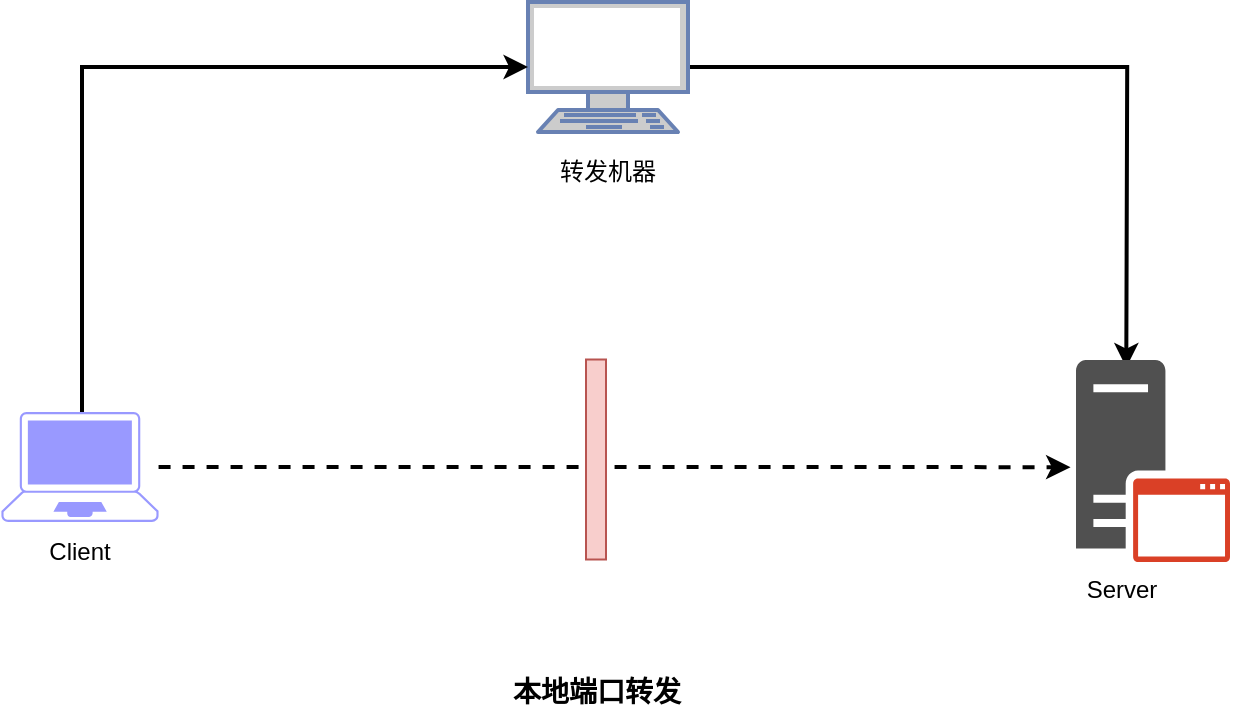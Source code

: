 <mxfile version="15.9.4" type="device" pages="3"><diagram id="7ow2UJt7da4E0r5nvbzI" name="本地端口转发"><mxGraphModel dx="975" dy="537" grid="1" gridSize="10" guides="1" tooltips="1" connect="1" arrows="1" fold="1" page="1" pageScale="1" pageWidth="827" pageHeight="1169" math="0" shadow="0"><root><mxCell id="0"/><mxCell id="1" parent="0"/><mxCell id="rXf2vm5v927PQ1ZMFBv2-22" style="edgeStyle=orthogonalEdgeStyle;rounded=0;orthogonalLoop=1;jettySize=auto;html=1;strokeWidth=2;" edge="1" parent="1" source="rXf2vm5v927PQ1ZMFBv2-16"><mxGeometry relative="1" as="geometry"><mxPoint x="678.14" y="262.75" as="targetPoint"/></mxGeometry></mxCell><mxCell id="rXf2vm5v927PQ1ZMFBv2-16" value="" style="fontColor=#0066CC;verticalAlign=top;verticalLabelPosition=bottom;labelPosition=center;align=center;html=1;outlineConnect=0;fillColor=#CCCCCC;strokeColor=#6881B3;gradientColor=none;gradientDirection=north;strokeWidth=2;shape=mxgraph.networks.terminal;" vertex="1" parent="1"><mxGeometry x="379" y="80" width="80" height="65" as="geometry"/></mxCell><mxCell id="rXf2vm5v927PQ1ZMFBv2-19" style="edgeStyle=orthogonalEdgeStyle;rounded=0;orthogonalLoop=1;jettySize=auto;html=1;strokeWidth=2;dashed=1;" edge="1" parent="1" source="rXf2vm5v927PQ1ZMFBv2-31"><mxGeometry relative="1" as="geometry"><mxPoint x="204" y="309.0" as="sourcePoint"/><mxPoint x="650.28" y="312.579" as="targetPoint"/></mxGeometry></mxCell><mxCell id="rXf2vm5v927PQ1ZMFBv2-28" style="edgeStyle=orthogonalEdgeStyle;rounded=0;orthogonalLoop=1;jettySize=auto;html=1;entryX=0;entryY=0.5;entryDx=0;entryDy=0;entryPerimeter=0;strokeWidth=2;exitX=0.5;exitY=0;exitDx=0;exitDy=0;exitPerimeter=0;" edge="1" parent="1" source="rXf2vm5v927PQ1ZMFBv2-31" target="rXf2vm5v927PQ1ZMFBv2-16"><mxGeometry relative="1" as="geometry"><mxPoint x="156.474" y="261.5" as="sourcePoint"/><Array as="points"><mxPoint x="156" y="285"/><mxPoint x="156" y="112"/></Array></mxGeometry></mxCell><mxCell id="rXf2vm5v927PQ1ZMFBv2-31" value="" style="points=[[0.13,0.02,0],[0.5,0,0],[0.87,0.02,0],[0.885,0.4,0],[0.985,0.985,0],[0.5,1,0],[0.015,0.985,0],[0.115,0.4,0]];verticalLabelPosition=bottom;sketch=0;html=1;verticalAlign=top;aspect=fixed;align=center;pointerEvents=1;shape=mxgraph.cisco19.laptop;fillColor=#9999FF;strokeColor=none;" vertex="1" parent="1"><mxGeometry x="115.71" y="285" width="78.57" height="55" as="geometry"/></mxCell><mxCell id="rXf2vm5v927PQ1ZMFBv2-32" value="" style="verticalLabelPosition=bottom;html=1;verticalAlign=top;align=center;shape=mxgraph.floorplan.wall;fillColor=#f8cecc;direction=south;strokeColor=#b85450;" vertex="1" parent="1"><mxGeometry x="412" y="258.75" width="2" height="100" as="geometry"/></mxCell><mxCell id="rXf2vm5v927PQ1ZMFBv2-33" value="Client" style="text;html=1;strokeColor=none;fillColor=none;align=center;verticalAlign=middle;whiteSpace=wrap;rounded=0;" vertex="1" parent="1"><mxGeometry x="125" y="340" width="60" height="30" as="geometry"/></mxCell><mxCell id="rXf2vm5v927PQ1ZMFBv2-34" value="Server" style="text;html=1;strokeColor=none;fillColor=none;align=center;verticalAlign=middle;whiteSpace=wrap;rounded=0;" vertex="1" parent="1"><mxGeometry x="646" y="359" width="60" height="30" as="geometry"/></mxCell><mxCell id="rXf2vm5v927PQ1ZMFBv2-35" value="转发机器" style="text;html=1;strokeColor=none;fillColor=none;align=center;verticalAlign=middle;whiteSpace=wrap;rounded=0;" vertex="1" parent="1"><mxGeometry x="389" y="150" width="60" height="30" as="geometry"/></mxCell><mxCell id="rXf2vm5v927PQ1ZMFBv2-36" value="&lt;font style=&quot;font-size: 14px&quot;&gt;&lt;b&gt;本地端口转发&lt;/b&gt;&lt;/font&gt;" style="text;html=1;strokeColor=none;fillColor=none;align=center;verticalAlign=middle;whiteSpace=wrap;rounded=0;" vertex="1" parent="1"><mxGeometry x="365.5" y="410" width="95" height="30" as="geometry"/></mxCell><mxCell id="8bfG7i20MwPLGXhLXJOe-2" value="" style="sketch=0;pointerEvents=1;shadow=0;dashed=0;html=1;strokeColor=none;fillColor=#505050;labelPosition=center;verticalLabelPosition=bottom;verticalAlign=top;outlineConnect=0;align=center;shape=mxgraph.office.servers.application_server_orange;fontSize=14;" vertex="1" parent="1"><mxGeometry x="653" y="259" width="77" height="101" as="geometry"/></mxCell></root></mxGraphModel></diagram><diagram id="ol_9qIE1gRmJqR9MM4I5" name="远程端口转发"><mxGraphModel dx="926" dy="510" grid="1" gridSize="10" guides="1" tooltips="1" connect="1" arrows="1" fold="1" page="1" pageScale="1" pageWidth="827" pageHeight="1169" math="0" shadow="0"><root><mxCell id="vendkVtO2mxuThxY4DRp-0"/><mxCell id="vendkVtO2mxuThxY4DRp-1" parent="vendkVtO2mxuThxY4DRp-0"/><mxCell id="fY_PuxKnpihQI6nvIrdu-1" value="" style="fontColor=#0066CC;verticalAlign=top;verticalLabelPosition=bottom;labelPosition=center;align=center;html=1;outlineConnect=0;fillColor=#CCCCCC;strokeColor=#6881B3;gradientColor=none;gradientDirection=north;strokeWidth=2;shape=mxgraph.networks.terminal;" vertex="1" parent="vendkVtO2mxuThxY4DRp-1"><mxGeometry x="379" y="80" width="80" height="65" as="geometry"/></mxCell><mxCell id="fY_PuxKnpihQI6nvIrdu-3" style="edgeStyle=orthogonalEdgeStyle;rounded=0;orthogonalLoop=1;jettySize=auto;html=1;entryX=0;entryY=0.5;entryDx=0;entryDy=0;entryPerimeter=0;strokeWidth=2;" edge="1" parent="vendkVtO2mxuThxY4DRp-1" target="fY_PuxKnpihQI6nvIrdu-1"><mxGeometry relative="1" as="geometry"><mxPoint x="156" y="280" as="sourcePoint"/><Array as="points"><mxPoint x="156" y="112"/></Array></mxGeometry></mxCell><mxCell id="fY_PuxKnpihQI6nvIrdu-7" value="Client" style="text;html=1;strokeColor=none;fillColor=none;align=center;verticalAlign=middle;whiteSpace=wrap;rounded=0;" vertex="1" parent="vendkVtO2mxuThxY4DRp-1"><mxGeometry x="125" y="340" width="60" height="30" as="geometry"/></mxCell><mxCell id="fY_PuxKnpihQI6nvIrdu-8" value="Server" style="text;html=1;strokeColor=none;fillColor=none;align=center;verticalAlign=middle;whiteSpace=wrap;rounded=0;" vertex="1" parent="vendkVtO2mxuThxY4DRp-1"><mxGeometry x="655.29" y="340" width="60" height="30" as="geometry"/></mxCell><mxCell id="fY_PuxKnpihQI6nvIrdu-9" value="转发机器" style="text;html=1;strokeColor=none;fillColor=none;align=center;verticalAlign=middle;whiteSpace=wrap;rounded=0;" vertex="1" parent="vendkVtO2mxuThxY4DRp-1"><mxGeometry x="389" y="150" width="60" height="30" as="geometry"/></mxCell><mxCell id="fY_PuxKnpihQI6nvIrdu-10" value="&lt;font style=&quot;font-size: 14px&quot;&gt;&lt;b&gt;远程端口转发&lt;/b&gt;&lt;/font&gt;" style="text;html=1;strokeColor=none;fillColor=none;align=center;verticalAlign=middle;whiteSpace=wrap;rounded=0;" vertex="1" parent="vendkVtO2mxuThxY4DRp-1"><mxGeometry x="365.5" y="400" width="95" height="30" as="geometry"/></mxCell><mxCell id="ee_vd-NEzRonBkb9A_i4-0" value="" style="points=[[0.13,0.02,0],[0.5,0,0],[0.87,0.02,0],[0.885,0.4,0],[0.985,0.985,0],[0.5,1,0],[0.015,0.985,0],[0.115,0.4,0]];verticalLabelPosition=bottom;sketch=0;html=1;verticalAlign=top;aspect=fixed;align=center;pointerEvents=1;shape=mxgraph.cisco19.laptop;fillColor=#9999FF;strokeColor=none;" vertex="1" parent="vendkVtO2mxuThxY4DRp-1"><mxGeometry x="115.71" y="285" width="78.57" height="55" as="geometry"/></mxCell><mxCell id="ee_vd-NEzRonBkb9A_i4-2" style="edgeStyle=orthogonalEdgeStyle;rounded=0;orthogonalLoop=1;jettySize=auto;html=1;entryX=0.885;entryY=0.4;entryDx=0;entryDy=0;entryPerimeter=0;dashed=1;fontSize=14;strokeWidth=2;" edge="1" parent="vendkVtO2mxuThxY4DRp-1" source="ee_vd-NEzRonBkb9A_i4-1" target="ee_vd-NEzRonBkb9A_i4-0"><mxGeometry relative="1" as="geometry"/></mxCell><mxCell id="ee_vd-NEzRonBkb9A_i4-3" style="edgeStyle=orthogonalEdgeStyle;rounded=0;orthogonalLoop=1;jettySize=auto;html=1;exitX=0.5;exitY=0;exitDx=0;exitDy=0;exitPerimeter=0;entryX=1;entryY=0.5;entryDx=0;entryDy=0;entryPerimeter=0;fontSize=14;strokeWidth=2;" edge="1" parent="vendkVtO2mxuThxY4DRp-1" source="ee_vd-NEzRonBkb9A_i4-1" target="fY_PuxKnpihQI6nvIrdu-1"><mxGeometry relative="1" as="geometry"/></mxCell><mxCell id="ee_vd-NEzRonBkb9A_i4-1" value="" style="points=[[0.13,0.02,0],[0.5,0,0],[0.87,0.02,0],[0.885,0.4,0],[0.985,0.985,0],[0.5,1,0],[0.015,0.985,0],[0.115,0.4,0]];verticalLabelPosition=bottom;sketch=0;html=1;verticalAlign=top;aspect=fixed;align=center;pointerEvents=1;shape=mxgraph.cisco19.laptop;fillColor=#9999FF;strokeColor=none;" vertex="1" parent="vendkVtO2mxuThxY4DRp-1"><mxGeometry x="646" y="280" width="78.57" height="55" as="geometry"/></mxCell><mxCell id="fY_PuxKnpihQI6nvIrdu-6" value="" style="verticalLabelPosition=bottom;html=1;verticalAlign=top;align=center;shape=mxgraph.floorplan.wall;fillColor=#f8cecc;direction=south;strokeColor=#b85450;" vertex="1" parent="vendkVtO2mxuThxY4DRp-1"><mxGeometry x="412" y="258.75" width="2" height="100" as="geometry"/></mxCell></root></mxGraphModel></diagram><diagram id="-mVhdm5p1bv2tNnga0B_" name="动态端口转发"><mxGraphModel dx="926" dy="510" grid="1" gridSize="10" guides="1" tooltips="1" connect="1" arrows="1" fold="1" page="1" pageScale="1" pageWidth="827" pageHeight="1169" math="0" shadow="0"><root><mxCell id="Z6g-ZloR7Km_sXHNNNGq-0"/><mxCell id="Z6g-ZloR7Km_sXHNNNGq-1" parent="Z6g-ZloR7Km_sXHNNNGq-0"/><mxCell id="vySO8PAZ5a-A4kij07a1-0" style="edgeStyle=orthogonalEdgeStyle;rounded=0;orthogonalLoop=1;jettySize=auto;html=1;strokeWidth=2;" edge="1" parent="Z6g-ZloR7Km_sXHNNNGq-1" source="vySO8PAZ5a-A4kij07a1-1"><mxGeometry relative="1" as="geometry"><mxPoint x="680" y="285" as="targetPoint"/></mxGeometry></mxCell><mxCell id="vySO8PAZ5a-A4kij07a1-1" value="" style="fontColor=#0066CC;verticalAlign=top;verticalLabelPosition=bottom;labelPosition=center;align=center;html=1;outlineConnect=0;fillColor=#CCCCCC;strokeColor=#6881B3;gradientColor=none;gradientDirection=north;strokeWidth=2;shape=mxgraph.networks.terminal;" vertex="1" parent="Z6g-ZloR7Km_sXHNNNGq-1"><mxGeometry x="379" y="80" width="80" height="65" as="geometry"/></mxCell><mxCell id="vySO8PAZ5a-A4kij07a1-2" style="edgeStyle=orthogonalEdgeStyle;rounded=0;orthogonalLoop=1;jettySize=auto;html=1;strokeWidth=2;dashed=1;" edge="1" parent="Z6g-ZloR7Km_sXHNNNGq-1" source="vySO8PAZ5a-A4kij07a1-5"><mxGeometry relative="1" as="geometry"><mxPoint x="204" y="309.0" as="sourcePoint"/><mxPoint x="650.28" y="312.6" as="targetPoint"/></mxGeometry></mxCell><mxCell id="vySO8PAZ5a-A4kij07a1-3" style="edgeStyle=orthogonalEdgeStyle;rounded=0;orthogonalLoop=1;jettySize=auto;html=1;entryX=0;entryY=0.5;entryDx=0;entryDy=0;entryPerimeter=0;strokeWidth=2;exitX=0.5;exitY=0;exitDx=0;exitDy=0;exitPerimeter=0;" edge="1" parent="Z6g-ZloR7Km_sXHNNNGq-1" source="vySO8PAZ5a-A4kij07a1-5" target="vySO8PAZ5a-A4kij07a1-1"><mxGeometry relative="1" as="geometry"><mxPoint x="156.474" y="261.5" as="sourcePoint"/><Array as="points"><mxPoint x="156" y="285"/><mxPoint x="156" y="112"/></Array></mxGeometry></mxCell><mxCell id="vySO8PAZ5a-A4kij07a1-5" value="" style="points=[[0.13,0.02,0],[0.5,0,0],[0.87,0.02,0],[0.885,0.4,0],[0.985,0.985,0],[0.5,1,0],[0.015,0.985,0],[0.115,0.4,0]];verticalLabelPosition=bottom;sketch=0;html=1;verticalAlign=top;aspect=fixed;align=center;pointerEvents=1;shape=mxgraph.cisco19.laptop;fillColor=#9999FF;strokeColor=none;" vertex="1" parent="Z6g-ZloR7Km_sXHNNNGq-1"><mxGeometry x="115.71" y="285" width="78.57" height="55" as="geometry"/></mxCell><mxCell id="vySO8PAZ5a-A4kij07a1-6" value="" style="verticalLabelPosition=bottom;html=1;verticalAlign=top;align=center;shape=mxgraph.floorplan.wall;fillColor=#f8cecc;direction=south;strokeColor=#b85450;" vertex="1" parent="Z6g-ZloR7Km_sXHNNNGq-1"><mxGeometry x="412" y="258.75" width="2" height="100" as="geometry"/></mxCell><mxCell id="vySO8PAZ5a-A4kij07a1-7" value="Client" style="text;html=1;strokeColor=none;fillColor=none;align=center;verticalAlign=middle;whiteSpace=wrap;rounded=0;" vertex="1" parent="Z6g-ZloR7Km_sXHNNNGq-1"><mxGeometry x="125" y="340" width="60" height="30" as="geometry"/></mxCell><mxCell id="vySO8PAZ5a-A4kij07a1-8" value="network" style="text;html=1;strokeColor=none;fillColor=none;align=center;verticalAlign=middle;whiteSpace=wrap;rounded=0;" vertex="1" parent="Z6g-ZloR7Km_sXHNNNGq-1"><mxGeometry x="650" y="340" width="60" height="30" as="geometry"/></mxCell><mxCell id="vySO8PAZ5a-A4kij07a1-9" value="转发机器" style="text;html=1;strokeColor=none;fillColor=none;align=center;verticalAlign=middle;whiteSpace=wrap;rounded=0;" vertex="1" parent="Z6g-ZloR7Km_sXHNNNGq-1"><mxGeometry x="389" y="150" width="60" height="30" as="geometry"/></mxCell><mxCell id="vySO8PAZ5a-A4kij07a1-10" value="&lt;font style=&quot;font-size: 14px&quot;&gt;&lt;b&gt;动态端口转发&lt;/b&gt;&lt;/font&gt;" style="text;html=1;strokeColor=none;fillColor=none;align=center;verticalAlign=middle;whiteSpace=wrap;rounded=0;" vertex="1" parent="Z6g-ZloR7Km_sXHNNNGq-1"><mxGeometry x="365.5" y="410" width="95" height="30" as="geometry"/></mxCell><mxCell id="vySO8PAZ5a-A4kij07a1-12" value="" style="shape=image;html=1;verticalAlign=top;verticalLabelPosition=bottom;labelBackgroundColor=#ffffff;imageAspect=0;aspect=fixed;image=https://cdn0.iconfinder.com/data/icons/internet-line/512/Internet_Line-20-128.png;fontSize=14;fillColor=#9999FF;" vertex="1" parent="Z6g-ZloR7Km_sXHNNNGq-1"><mxGeometry x="642.5" y="278.75" width="67.5" height="67.5" as="geometry"/></mxCell></root></mxGraphModel></diagram></mxfile>